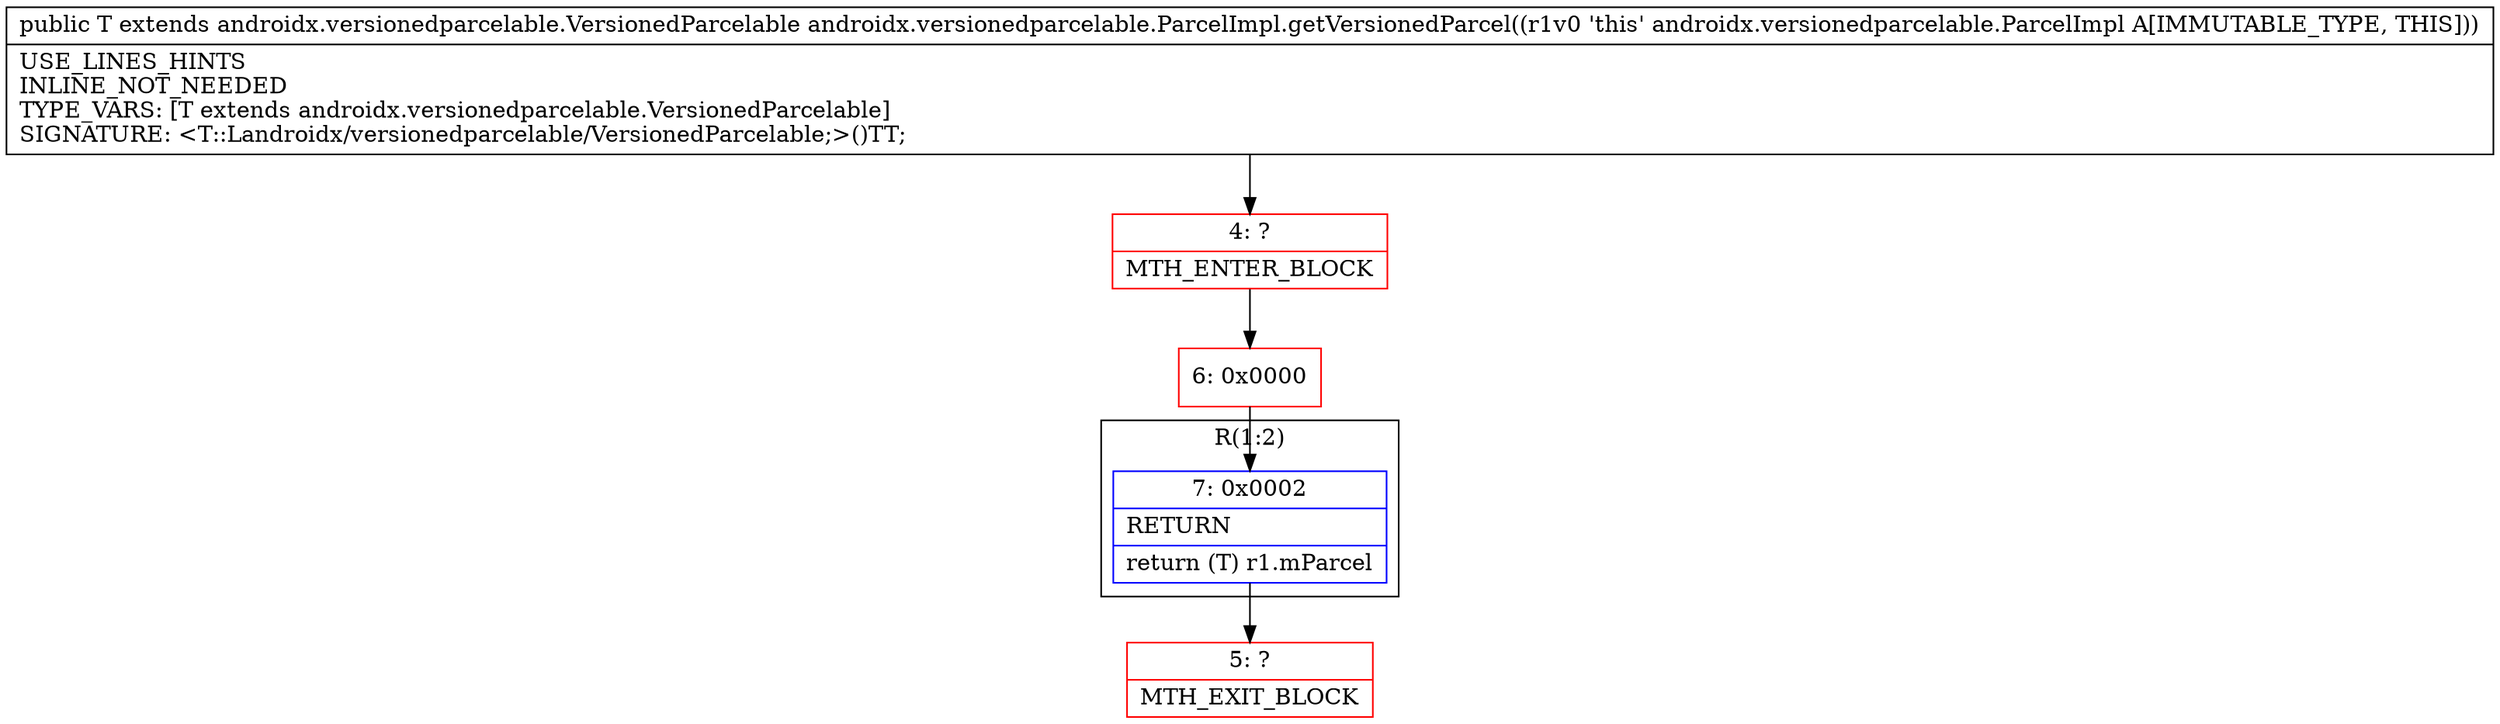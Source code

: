 digraph "CFG forandroidx.versionedparcelable.ParcelImpl.getVersionedParcel()Landroidx\/versionedparcelable\/VersionedParcelable;" {
subgraph cluster_Region_1211156961 {
label = "R(1:2)";
node [shape=record,color=blue];
Node_7 [shape=record,label="{7\:\ 0x0002|RETURN\l|return (T) r1.mParcel\l}"];
}
Node_4 [shape=record,color=red,label="{4\:\ ?|MTH_ENTER_BLOCK\l}"];
Node_6 [shape=record,color=red,label="{6\:\ 0x0000}"];
Node_5 [shape=record,color=red,label="{5\:\ ?|MTH_EXIT_BLOCK\l}"];
MethodNode[shape=record,label="{public T extends androidx.versionedparcelable.VersionedParcelable androidx.versionedparcelable.ParcelImpl.getVersionedParcel((r1v0 'this' androidx.versionedparcelable.ParcelImpl A[IMMUTABLE_TYPE, THIS]))  | USE_LINES_HINTS\lINLINE_NOT_NEEDED\lTYPE_VARS: [T extends androidx.versionedparcelable.VersionedParcelable]\lSIGNATURE: \<T::Landroidx\/versionedparcelable\/VersionedParcelable;\>()TT;\l}"];
MethodNode -> Node_4;Node_7 -> Node_5;
Node_4 -> Node_6;
Node_6 -> Node_7;
}


